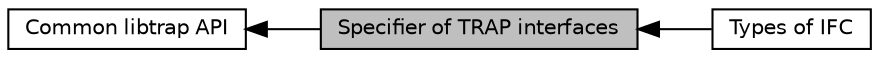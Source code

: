 digraph "Specifier of TRAP interfaces"
{
  edge [fontname="Helvetica",fontsize="10",labelfontname="Helvetica",labelfontsize="10"];
  node [fontname="Helvetica",fontsize="10",shape=record];
  rankdir=LR;
  Node1 [label="Common libtrap API",height=0.2,width=0.4,color="black", fillcolor="white", style="filled",URL="$group__commonapi.html"];
  Node2 [label="Types of IFC",height=0.2,width=0.4,color="black", fillcolor="white", style="filled",URL="$group__ifctypes.html"];
  Node0 [label="Specifier of TRAP interfaces",height=0.2,width=0.4,color="black", fillcolor="grey75", style="filled", fontcolor="black"];
  Node1->Node0 [shape=plaintext, dir="back", style="solid"];
  Node0->Node2 [shape=plaintext, dir="back", style="solid"];
}
